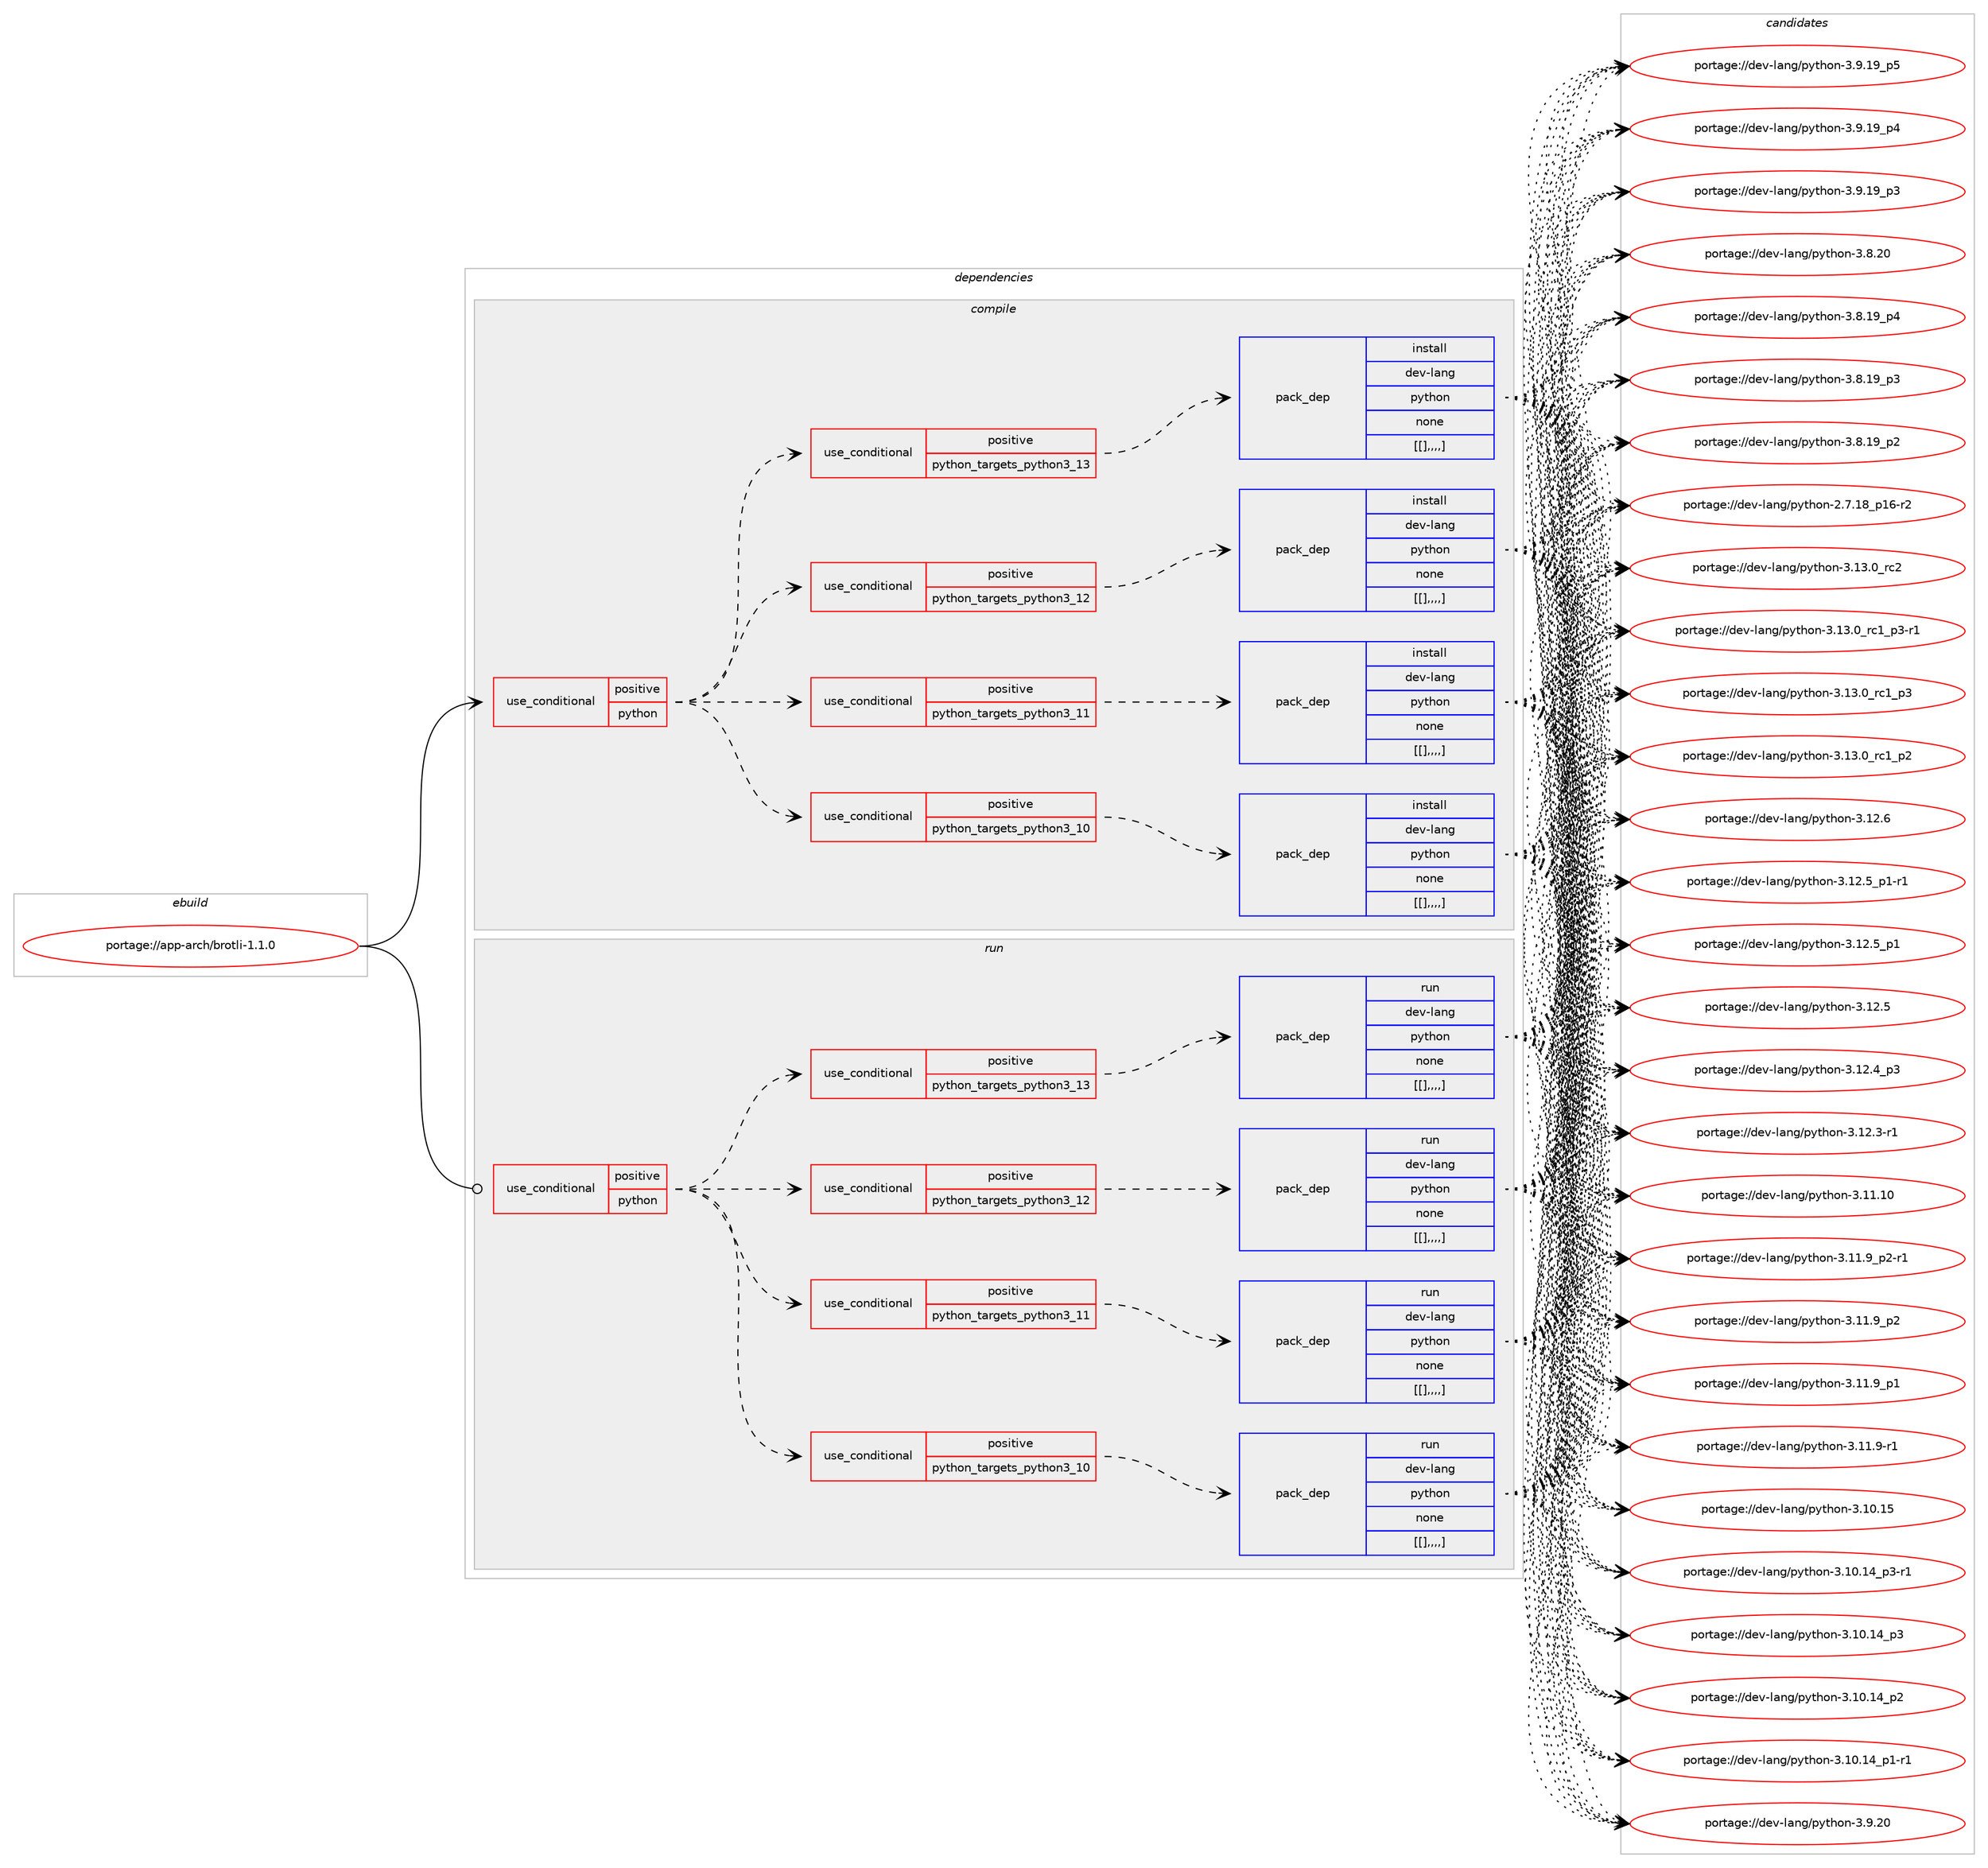 digraph prolog {

# *************
# Graph options
# *************

newrank=true;
concentrate=true;
compound=true;
graph [rankdir=LR,fontname=Helvetica,fontsize=10,ranksep=1.5];#, ranksep=2.5, nodesep=0.2];
edge  [arrowhead=vee];
node  [fontname=Helvetica,fontsize=10];

# **********
# The ebuild
# **********

subgraph cluster_leftcol {
color=gray;
label=<<i>ebuild</i>>;
id [label="portage://app-arch/brotli-1.1.0", color=red, width=4, href="../app-arch/brotli-1.1.0.svg"];
}

# ****************
# The dependencies
# ****************

subgraph cluster_midcol {
color=gray;
label=<<i>dependencies</i>>;
subgraph cluster_compile {
fillcolor="#eeeeee";
style=filled;
label=<<i>compile</i>>;
subgraph cond1940 {
dependency6993 [label=<<TABLE BORDER="0" CELLBORDER="1" CELLSPACING="0" CELLPADDING="4"><TR><TD ROWSPAN="3" CELLPADDING="10">use_conditional</TD></TR><TR><TD>positive</TD></TR><TR><TD>python</TD></TR></TABLE>>, shape=none, color=red];
subgraph cond1941 {
dependency6994 [label=<<TABLE BORDER="0" CELLBORDER="1" CELLSPACING="0" CELLPADDING="4"><TR><TD ROWSPAN="3" CELLPADDING="10">use_conditional</TD></TR><TR><TD>positive</TD></TR><TR><TD>python_targets_python3_10</TD></TR></TABLE>>, shape=none, color=red];
subgraph pack5027 {
dependency6995 [label=<<TABLE BORDER="0" CELLBORDER="1" CELLSPACING="0" CELLPADDING="4" WIDTH="220"><TR><TD ROWSPAN="6" CELLPADDING="30">pack_dep</TD></TR><TR><TD WIDTH="110">install</TD></TR><TR><TD>dev-lang</TD></TR><TR><TD>python</TD></TR><TR><TD>none</TD></TR><TR><TD>[[],,,,]</TD></TR></TABLE>>, shape=none, color=blue];
}
dependency6994:e -> dependency6995:w [weight=20,style="dashed",arrowhead="vee"];
}
dependency6993:e -> dependency6994:w [weight=20,style="dashed",arrowhead="vee"];
subgraph cond1942 {
dependency6996 [label=<<TABLE BORDER="0" CELLBORDER="1" CELLSPACING="0" CELLPADDING="4"><TR><TD ROWSPAN="3" CELLPADDING="10">use_conditional</TD></TR><TR><TD>positive</TD></TR><TR><TD>python_targets_python3_11</TD></TR></TABLE>>, shape=none, color=red];
subgraph pack5028 {
dependency6997 [label=<<TABLE BORDER="0" CELLBORDER="1" CELLSPACING="0" CELLPADDING="4" WIDTH="220"><TR><TD ROWSPAN="6" CELLPADDING="30">pack_dep</TD></TR><TR><TD WIDTH="110">install</TD></TR><TR><TD>dev-lang</TD></TR><TR><TD>python</TD></TR><TR><TD>none</TD></TR><TR><TD>[[],,,,]</TD></TR></TABLE>>, shape=none, color=blue];
}
dependency6996:e -> dependency6997:w [weight=20,style="dashed",arrowhead="vee"];
}
dependency6993:e -> dependency6996:w [weight=20,style="dashed",arrowhead="vee"];
subgraph cond1943 {
dependency6998 [label=<<TABLE BORDER="0" CELLBORDER="1" CELLSPACING="0" CELLPADDING="4"><TR><TD ROWSPAN="3" CELLPADDING="10">use_conditional</TD></TR><TR><TD>positive</TD></TR><TR><TD>python_targets_python3_12</TD></TR></TABLE>>, shape=none, color=red];
subgraph pack5029 {
dependency6999 [label=<<TABLE BORDER="0" CELLBORDER="1" CELLSPACING="0" CELLPADDING="4" WIDTH="220"><TR><TD ROWSPAN="6" CELLPADDING="30">pack_dep</TD></TR><TR><TD WIDTH="110">install</TD></TR><TR><TD>dev-lang</TD></TR><TR><TD>python</TD></TR><TR><TD>none</TD></TR><TR><TD>[[],,,,]</TD></TR></TABLE>>, shape=none, color=blue];
}
dependency6998:e -> dependency6999:w [weight=20,style="dashed",arrowhead="vee"];
}
dependency6993:e -> dependency6998:w [weight=20,style="dashed",arrowhead="vee"];
subgraph cond1944 {
dependency7000 [label=<<TABLE BORDER="0" CELLBORDER="1" CELLSPACING="0" CELLPADDING="4"><TR><TD ROWSPAN="3" CELLPADDING="10">use_conditional</TD></TR><TR><TD>positive</TD></TR><TR><TD>python_targets_python3_13</TD></TR></TABLE>>, shape=none, color=red];
subgraph pack5030 {
dependency7001 [label=<<TABLE BORDER="0" CELLBORDER="1" CELLSPACING="0" CELLPADDING="4" WIDTH="220"><TR><TD ROWSPAN="6" CELLPADDING="30">pack_dep</TD></TR><TR><TD WIDTH="110">install</TD></TR><TR><TD>dev-lang</TD></TR><TR><TD>python</TD></TR><TR><TD>none</TD></TR><TR><TD>[[],,,,]</TD></TR></TABLE>>, shape=none, color=blue];
}
dependency7000:e -> dependency7001:w [weight=20,style="dashed",arrowhead="vee"];
}
dependency6993:e -> dependency7000:w [weight=20,style="dashed",arrowhead="vee"];
}
id:e -> dependency6993:w [weight=20,style="solid",arrowhead="vee"];
}
subgraph cluster_compileandrun {
fillcolor="#eeeeee";
style=filled;
label=<<i>compile and run</i>>;
}
subgraph cluster_run {
fillcolor="#eeeeee";
style=filled;
label=<<i>run</i>>;
subgraph cond1945 {
dependency7002 [label=<<TABLE BORDER="0" CELLBORDER="1" CELLSPACING="0" CELLPADDING="4"><TR><TD ROWSPAN="3" CELLPADDING="10">use_conditional</TD></TR><TR><TD>positive</TD></TR><TR><TD>python</TD></TR></TABLE>>, shape=none, color=red];
subgraph cond1946 {
dependency7003 [label=<<TABLE BORDER="0" CELLBORDER="1" CELLSPACING="0" CELLPADDING="4"><TR><TD ROWSPAN="3" CELLPADDING="10">use_conditional</TD></TR><TR><TD>positive</TD></TR><TR><TD>python_targets_python3_10</TD></TR></TABLE>>, shape=none, color=red];
subgraph pack5031 {
dependency7004 [label=<<TABLE BORDER="0" CELLBORDER="1" CELLSPACING="0" CELLPADDING="4" WIDTH="220"><TR><TD ROWSPAN="6" CELLPADDING="30">pack_dep</TD></TR><TR><TD WIDTH="110">run</TD></TR><TR><TD>dev-lang</TD></TR><TR><TD>python</TD></TR><TR><TD>none</TD></TR><TR><TD>[[],,,,]</TD></TR></TABLE>>, shape=none, color=blue];
}
dependency7003:e -> dependency7004:w [weight=20,style="dashed",arrowhead="vee"];
}
dependency7002:e -> dependency7003:w [weight=20,style="dashed",arrowhead="vee"];
subgraph cond1947 {
dependency7005 [label=<<TABLE BORDER="0" CELLBORDER="1" CELLSPACING="0" CELLPADDING="4"><TR><TD ROWSPAN="3" CELLPADDING="10">use_conditional</TD></TR><TR><TD>positive</TD></TR><TR><TD>python_targets_python3_11</TD></TR></TABLE>>, shape=none, color=red];
subgraph pack5032 {
dependency7006 [label=<<TABLE BORDER="0" CELLBORDER="1" CELLSPACING="0" CELLPADDING="4" WIDTH="220"><TR><TD ROWSPAN="6" CELLPADDING="30">pack_dep</TD></TR><TR><TD WIDTH="110">run</TD></TR><TR><TD>dev-lang</TD></TR><TR><TD>python</TD></TR><TR><TD>none</TD></TR><TR><TD>[[],,,,]</TD></TR></TABLE>>, shape=none, color=blue];
}
dependency7005:e -> dependency7006:w [weight=20,style="dashed",arrowhead="vee"];
}
dependency7002:e -> dependency7005:w [weight=20,style="dashed",arrowhead="vee"];
subgraph cond1948 {
dependency7007 [label=<<TABLE BORDER="0" CELLBORDER="1" CELLSPACING="0" CELLPADDING="4"><TR><TD ROWSPAN="3" CELLPADDING="10">use_conditional</TD></TR><TR><TD>positive</TD></TR><TR><TD>python_targets_python3_12</TD></TR></TABLE>>, shape=none, color=red];
subgraph pack5033 {
dependency7008 [label=<<TABLE BORDER="0" CELLBORDER="1" CELLSPACING="0" CELLPADDING="4" WIDTH="220"><TR><TD ROWSPAN="6" CELLPADDING="30">pack_dep</TD></TR><TR><TD WIDTH="110">run</TD></TR><TR><TD>dev-lang</TD></TR><TR><TD>python</TD></TR><TR><TD>none</TD></TR><TR><TD>[[],,,,]</TD></TR></TABLE>>, shape=none, color=blue];
}
dependency7007:e -> dependency7008:w [weight=20,style="dashed",arrowhead="vee"];
}
dependency7002:e -> dependency7007:w [weight=20,style="dashed",arrowhead="vee"];
subgraph cond1949 {
dependency7009 [label=<<TABLE BORDER="0" CELLBORDER="1" CELLSPACING="0" CELLPADDING="4"><TR><TD ROWSPAN="3" CELLPADDING="10">use_conditional</TD></TR><TR><TD>positive</TD></TR><TR><TD>python_targets_python3_13</TD></TR></TABLE>>, shape=none, color=red];
subgraph pack5034 {
dependency7010 [label=<<TABLE BORDER="0" CELLBORDER="1" CELLSPACING="0" CELLPADDING="4" WIDTH="220"><TR><TD ROWSPAN="6" CELLPADDING="30">pack_dep</TD></TR><TR><TD WIDTH="110">run</TD></TR><TR><TD>dev-lang</TD></TR><TR><TD>python</TD></TR><TR><TD>none</TD></TR><TR><TD>[[],,,,]</TD></TR></TABLE>>, shape=none, color=blue];
}
dependency7009:e -> dependency7010:w [weight=20,style="dashed",arrowhead="vee"];
}
dependency7002:e -> dependency7009:w [weight=20,style="dashed",arrowhead="vee"];
}
id:e -> dependency7002:w [weight=20,style="solid",arrowhead="odot"];
}
}

# **************
# The candidates
# **************

subgraph cluster_choices {
rank=same;
color=gray;
label=<<i>candidates</i>>;

subgraph choice5027 {
color=black;
nodesep=1;
choice10010111845108971101034711212111610411111045514649514648951149950 [label="portage://dev-lang/python-3.13.0_rc2", color=red, width=4,href="../dev-lang/python-3.13.0_rc2.svg"];
choice1001011184510897110103471121211161041111104551464951464895114994995112514511449 [label="portage://dev-lang/python-3.13.0_rc1_p3-r1", color=red, width=4,href="../dev-lang/python-3.13.0_rc1_p3-r1.svg"];
choice100101118451089711010347112121116104111110455146495146489511499499511251 [label="portage://dev-lang/python-3.13.0_rc1_p3", color=red, width=4,href="../dev-lang/python-3.13.0_rc1_p3.svg"];
choice100101118451089711010347112121116104111110455146495146489511499499511250 [label="portage://dev-lang/python-3.13.0_rc1_p2", color=red, width=4,href="../dev-lang/python-3.13.0_rc1_p2.svg"];
choice10010111845108971101034711212111610411111045514649504654 [label="portage://dev-lang/python-3.12.6", color=red, width=4,href="../dev-lang/python-3.12.6.svg"];
choice1001011184510897110103471121211161041111104551464950465395112494511449 [label="portage://dev-lang/python-3.12.5_p1-r1", color=red, width=4,href="../dev-lang/python-3.12.5_p1-r1.svg"];
choice100101118451089711010347112121116104111110455146495046539511249 [label="portage://dev-lang/python-3.12.5_p1", color=red, width=4,href="../dev-lang/python-3.12.5_p1.svg"];
choice10010111845108971101034711212111610411111045514649504653 [label="portage://dev-lang/python-3.12.5", color=red, width=4,href="../dev-lang/python-3.12.5.svg"];
choice100101118451089711010347112121116104111110455146495046529511251 [label="portage://dev-lang/python-3.12.4_p3", color=red, width=4,href="../dev-lang/python-3.12.4_p3.svg"];
choice100101118451089711010347112121116104111110455146495046514511449 [label="portage://dev-lang/python-3.12.3-r1", color=red, width=4,href="../dev-lang/python-3.12.3-r1.svg"];
choice1001011184510897110103471121211161041111104551464949464948 [label="portage://dev-lang/python-3.11.10", color=red, width=4,href="../dev-lang/python-3.11.10.svg"];
choice1001011184510897110103471121211161041111104551464949465795112504511449 [label="portage://dev-lang/python-3.11.9_p2-r1", color=red, width=4,href="../dev-lang/python-3.11.9_p2-r1.svg"];
choice100101118451089711010347112121116104111110455146494946579511250 [label="portage://dev-lang/python-3.11.9_p2", color=red, width=4,href="../dev-lang/python-3.11.9_p2.svg"];
choice100101118451089711010347112121116104111110455146494946579511249 [label="portage://dev-lang/python-3.11.9_p1", color=red, width=4,href="../dev-lang/python-3.11.9_p1.svg"];
choice100101118451089711010347112121116104111110455146494946574511449 [label="portage://dev-lang/python-3.11.9-r1", color=red, width=4,href="../dev-lang/python-3.11.9-r1.svg"];
choice1001011184510897110103471121211161041111104551464948464953 [label="portage://dev-lang/python-3.10.15", color=red, width=4,href="../dev-lang/python-3.10.15.svg"];
choice100101118451089711010347112121116104111110455146494846495295112514511449 [label="portage://dev-lang/python-3.10.14_p3-r1", color=red, width=4,href="../dev-lang/python-3.10.14_p3-r1.svg"];
choice10010111845108971101034711212111610411111045514649484649529511251 [label="portage://dev-lang/python-3.10.14_p3", color=red, width=4,href="../dev-lang/python-3.10.14_p3.svg"];
choice10010111845108971101034711212111610411111045514649484649529511250 [label="portage://dev-lang/python-3.10.14_p2", color=red, width=4,href="../dev-lang/python-3.10.14_p2.svg"];
choice100101118451089711010347112121116104111110455146494846495295112494511449 [label="portage://dev-lang/python-3.10.14_p1-r1", color=red, width=4,href="../dev-lang/python-3.10.14_p1-r1.svg"];
choice10010111845108971101034711212111610411111045514657465048 [label="portage://dev-lang/python-3.9.20", color=red, width=4,href="../dev-lang/python-3.9.20.svg"];
choice100101118451089711010347112121116104111110455146574649579511253 [label="portage://dev-lang/python-3.9.19_p5", color=red, width=4,href="../dev-lang/python-3.9.19_p5.svg"];
choice100101118451089711010347112121116104111110455146574649579511252 [label="portage://dev-lang/python-3.9.19_p4", color=red, width=4,href="../dev-lang/python-3.9.19_p4.svg"];
choice100101118451089711010347112121116104111110455146574649579511251 [label="portage://dev-lang/python-3.9.19_p3", color=red, width=4,href="../dev-lang/python-3.9.19_p3.svg"];
choice10010111845108971101034711212111610411111045514656465048 [label="portage://dev-lang/python-3.8.20", color=red, width=4,href="../dev-lang/python-3.8.20.svg"];
choice100101118451089711010347112121116104111110455146564649579511252 [label="portage://dev-lang/python-3.8.19_p4", color=red, width=4,href="../dev-lang/python-3.8.19_p4.svg"];
choice100101118451089711010347112121116104111110455146564649579511251 [label="portage://dev-lang/python-3.8.19_p3", color=red, width=4,href="../dev-lang/python-3.8.19_p3.svg"];
choice100101118451089711010347112121116104111110455146564649579511250 [label="portage://dev-lang/python-3.8.19_p2", color=red, width=4,href="../dev-lang/python-3.8.19_p2.svg"];
choice100101118451089711010347112121116104111110455046554649569511249544511450 [label="portage://dev-lang/python-2.7.18_p16-r2", color=red, width=4,href="../dev-lang/python-2.7.18_p16-r2.svg"];
dependency6995:e -> choice10010111845108971101034711212111610411111045514649514648951149950:w [style=dotted,weight="100"];
dependency6995:e -> choice1001011184510897110103471121211161041111104551464951464895114994995112514511449:w [style=dotted,weight="100"];
dependency6995:e -> choice100101118451089711010347112121116104111110455146495146489511499499511251:w [style=dotted,weight="100"];
dependency6995:e -> choice100101118451089711010347112121116104111110455146495146489511499499511250:w [style=dotted,weight="100"];
dependency6995:e -> choice10010111845108971101034711212111610411111045514649504654:w [style=dotted,weight="100"];
dependency6995:e -> choice1001011184510897110103471121211161041111104551464950465395112494511449:w [style=dotted,weight="100"];
dependency6995:e -> choice100101118451089711010347112121116104111110455146495046539511249:w [style=dotted,weight="100"];
dependency6995:e -> choice10010111845108971101034711212111610411111045514649504653:w [style=dotted,weight="100"];
dependency6995:e -> choice100101118451089711010347112121116104111110455146495046529511251:w [style=dotted,weight="100"];
dependency6995:e -> choice100101118451089711010347112121116104111110455146495046514511449:w [style=dotted,weight="100"];
dependency6995:e -> choice1001011184510897110103471121211161041111104551464949464948:w [style=dotted,weight="100"];
dependency6995:e -> choice1001011184510897110103471121211161041111104551464949465795112504511449:w [style=dotted,weight="100"];
dependency6995:e -> choice100101118451089711010347112121116104111110455146494946579511250:w [style=dotted,weight="100"];
dependency6995:e -> choice100101118451089711010347112121116104111110455146494946579511249:w [style=dotted,weight="100"];
dependency6995:e -> choice100101118451089711010347112121116104111110455146494946574511449:w [style=dotted,weight="100"];
dependency6995:e -> choice1001011184510897110103471121211161041111104551464948464953:w [style=dotted,weight="100"];
dependency6995:e -> choice100101118451089711010347112121116104111110455146494846495295112514511449:w [style=dotted,weight="100"];
dependency6995:e -> choice10010111845108971101034711212111610411111045514649484649529511251:w [style=dotted,weight="100"];
dependency6995:e -> choice10010111845108971101034711212111610411111045514649484649529511250:w [style=dotted,weight="100"];
dependency6995:e -> choice100101118451089711010347112121116104111110455146494846495295112494511449:w [style=dotted,weight="100"];
dependency6995:e -> choice10010111845108971101034711212111610411111045514657465048:w [style=dotted,weight="100"];
dependency6995:e -> choice100101118451089711010347112121116104111110455146574649579511253:w [style=dotted,weight="100"];
dependency6995:e -> choice100101118451089711010347112121116104111110455146574649579511252:w [style=dotted,weight="100"];
dependency6995:e -> choice100101118451089711010347112121116104111110455146574649579511251:w [style=dotted,weight="100"];
dependency6995:e -> choice10010111845108971101034711212111610411111045514656465048:w [style=dotted,weight="100"];
dependency6995:e -> choice100101118451089711010347112121116104111110455146564649579511252:w [style=dotted,weight="100"];
dependency6995:e -> choice100101118451089711010347112121116104111110455146564649579511251:w [style=dotted,weight="100"];
dependency6995:e -> choice100101118451089711010347112121116104111110455146564649579511250:w [style=dotted,weight="100"];
dependency6995:e -> choice100101118451089711010347112121116104111110455046554649569511249544511450:w [style=dotted,weight="100"];
}
subgraph choice5028 {
color=black;
nodesep=1;
choice10010111845108971101034711212111610411111045514649514648951149950 [label="portage://dev-lang/python-3.13.0_rc2", color=red, width=4,href="../dev-lang/python-3.13.0_rc2.svg"];
choice1001011184510897110103471121211161041111104551464951464895114994995112514511449 [label="portage://dev-lang/python-3.13.0_rc1_p3-r1", color=red, width=4,href="../dev-lang/python-3.13.0_rc1_p3-r1.svg"];
choice100101118451089711010347112121116104111110455146495146489511499499511251 [label="portage://dev-lang/python-3.13.0_rc1_p3", color=red, width=4,href="../dev-lang/python-3.13.0_rc1_p3.svg"];
choice100101118451089711010347112121116104111110455146495146489511499499511250 [label="portage://dev-lang/python-3.13.0_rc1_p2", color=red, width=4,href="../dev-lang/python-3.13.0_rc1_p2.svg"];
choice10010111845108971101034711212111610411111045514649504654 [label="portage://dev-lang/python-3.12.6", color=red, width=4,href="../dev-lang/python-3.12.6.svg"];
choice1001011184510897110103471121211161041111104551464950465395112494511449 [label="portage://dev-lang/python-3.12.5_p1-r1", color=red, width=4,href="../dev-lang/python-3.12.5_p1-r1.svg"];
choice100101118451089711010347112121116104111110455146495046539511249 [label="portage://dev-lang/python-3.12.5_p1", color=red, width=4,href="../dev-lang/python-3.12.5_p1.svg"];
choice10010111845108971101034711212111610411111045514649504653 [label="portage://dev-lang/python-3.12.5", color=red, width=4,href="../dev-lang/python-3.12.5.svg"];
choice100101118451089711010347112121116104111110455146495046529511251 [label="portage://dev-lang/python-3.12.4_p3", color=red, width=4,href="../dev-lang/python-3.12.4_p3.svg"];
choice100101118451089711010347112121116104111110455146495046514511449 [label="portage://dev-lang/python-3.12.3-r1", color=red, width=4,href="../dev-lang/python-3.12.3-r1.svg"];
choice1001011184510897110103471121211161041111104551464949464948 [label="portage://dev-lang/python-3.11.10", color=red, width=4,href="../dev-lang/python-3.11.10.svg"];
choice1001011184510897110103471121211161041111104551464949465795112504511449 [label="portage://dev-lang/python-3.11.9_p2-r1", color=red, width=4,href="../dev-lang/python-3.11.9_p2-r1.svg"];
choice100101118451089711010347112121116104111110455146494946579511250 [label="portage://dev-lang/python-3.11.9_p2", color=red, width=4,href="../dev-lang/python-3.11.9_p2.svg"];
choice100101118451089711010347112121116104111110455146494946579511249 [label="portage://dev-lang/python-3.11.9_p1", color=red, width=4,href="../dev-lang/python-3.11.9_p1.svg"];
choice100101118451089711010347112121116104111110455146494946574511449 [label="portage://dev-lang/python-3.11.9-r1", color=red, width=4,href="../dev-lang/python-3.11.9-r1.svg"];
choice1001011184510897110103471121211161041111104551464948464953 [label="portage://dev-lang/python-3.10.15", color=red, width=4,href="../dev-lang/python-3.10.15.svg"];
choice100101118451089711010347112121116104111110455146494846495295112514511449 [label="portage://dev-lang/python-3.10.14_p3-r1", color=red, width=4,href="../dev-lang/python-3.10.14_p3-r1.svg"];
choice10010111845108971101034711212111610411111045514649484649529511251 [label="portage://dev-lang/python-3.10.14_p3", color=red, width=4,href="../dev-lang/python-3.10.14_p3.svg"];
choice10010111845108971101034711212111610411111045514649484649529511250 [label="portage://dev-lang/python-3.10.14_p2", color=red, width=4,href="../dev-lang/python-3.10.14_p2.svg"];
choice100101118451089711010347112121116104111110455146494846495295112494511449 [label="portage://dev-lang/python-3.10.14_p1-r1", color=red, width=4,href="../dev-lang/python-3.10.14_p1-r1.svg"];
choice10010111845108971101034711212111610411111045514657465048 [label="portage://dev-lang/python-3.9.20", color=red, width=4,href="../dev-lang/python-3.9.20.svg"];
choice100101118451089711010347112121116104111110455146574649579511253 [label="portage://dev-lang/python-3.9.19_p5", color=red, width=4,href="../dev-lang/python-3.9.19_p5.svg"];
choice100101118451089711010347112121116104111110455146574649579511252 [label="portage://dev-lang/python-3.9.19_p4", color=red, width=4,href="../dev-lang/python-3.9.19_p4.svg"];
choice100101118451089711010347112121116104111110455146574649579511251 [label="portage://dev-lang/python-3.9.19_p3", color=red, width=4,href="../dev-lang/python-3.9.19_p3.svg"];
choice10010111845108971101034711212111610411111045514656465048 [label="portage://dev-lang/python-3.8.20", color=red, width=4,href="../dev-lang/python-3.8.20.svg"];
choice100101118451089711010347112121116104111110455146564649579511252 [label="portage://dev-lang/python-3.8.19_p4", color=red, width=4,href="../dev-lang/python-3.8.19_p4.svg"];
choice100101118451089711010347112121116104111110455146564649579511251 [label="portage://dev-lang/python-3.8.19_p3", color=red, width=4,href="../dev-lang/python-3.8.19_p3.svg"];
choice100101118451089711010347112121116104111110455146564649579511250 [label="portage://dev-lang/python-3.8.19_p2", color=red, width=4,href="../dev-lang/python-3.8.19_p2.svg"];
choice100101118451089711010347112121116104111110455046554649569511249544511450 [label="portage://dev-lang/python-2.7.18_p16-r2", color=red, width=4,href="../dev-lang/python-2.7.18_p16-r2.svg"];
dependency6997:e -> choice10010111845108971101034711212111610411111045514649514648951149950:w [style=dotted,weight="100"];
dependency6997:e -> choice1001011184510897110103471121211161041111104551464951464895114994995112514511449:w [style=dotted,weight="100"];
dependency6997:e -> choice100101118451089711010347112121116104111110455146495146489511499499511251:w [style=dotted,weight="100"];
dependency6997:e -> choice100101118451089711010347112121116104111110455146495146489511499499511250:w [style=dotted,weight="100"];
dependency6997:e -> choice10010111845108971101034711212111610411111045514649504654:w [style=dotted,weight="100"];
dependency6997:e -> choice1001011184510897110103471121211161041111104551464950465395112494511449:w [style=dotted,weight="100"];
dependency6997:e -> choice100101118451089711010347112121116104111110455146495046539511249:w [style=dotted,weight="100"];
dependency6997:e -> choice10010111845108971101034711212111610411111045514649504653:w [style=dotted,weight="100"];
dependency6997:e -> choice100101118451089711010347112121116104111110455146495046529511251:w [style=dotted,weight="100"];
dependency6997:e -> choice100101118451089711010347112121116104111110455146495046514511449:w [style=dotted,weight="100"];
dependency6997:e -> choice1001011184510897110103471121211161041111104551464949464948:w [style=dotted,weight="100"];
dependency6997:e -> choice1001011184510897110103471121211161041111104551464949465795112504511449:w [style=dotted,weight="100"];
dependency6997:e -> choice100101118451089711010347112121116104111110455146494946579511250:w [style=dotted,weight="100"];
dependency6997:e -> choice100101118451089711010347112121116104111110455146494946579511249:w [style=dotted,weight="100"];
dependency6997:e -> choice100101118451089711010347112121116104111110455146494946574511449:w [style=dotted,weight="100"];
dependency6997:e -> choice1001011184510897110103471121211161041111104551464948464953:w [style=dotted,weight="100"];
dependency6997:e -> choice100101118451089711010347112121116104111110455146494846495295112514511449:w [style=dotted,weight="100"];
dependency6997:e -> choice10010111845108971101034711212111610411111045514649484649529511251:w [style=dotted,weight="100"];
dependency6997:e -> choice10010111845108971101034711212111610411111045514649484649529511250:w [style=dotted,weight="100"];
dependency6997:e -> choice100101118451089711010347112121116104111110455146494846495295112494511449:w [style=dotted,weight="100"];
dependency6997:e -> choice10010111845108971101034711212111610411111045514657465048:w [style=dotted,weight="100"];
dependency6997:e -> choice100101118451089711010347112121116104111110455146574649579511253:w [style=dotted,weight="100"];
dependency6997:e -> choice100101118451089711010347112121116104111110455146574649579511252:w [style=dotted,weight="100"];
dependency6997:e -> choice100101118451089711010347112121116104111110455146574649579511251:w [style=dotted,weight="100"];
dependency6997:e -> choice10010111845108971101034711212111610411111045514656465048:w [style=dotted,weight="100"];
dependency6997:e -> choice100101118451089711010347112121116104111110455146564649579511252:w [style=dotted,weight="100"];
dependency6997:e -> choice100101118451089711010347112121116104111110455146564649579511251:w [style=dotted,weight="100"];
dependency6997:e -> choice100101118451089711010347112121116104111110455146564649579511250:w [style=dotted,weight="100"];
dependency6997:e -> choice100101118451089711010347112121116104111110455046554649569511249544511450:w [style=dotted,weight="100"];
}
subgraph choice5029 {
color=black;
nodesep=1;
choice10010111845108971101034711212111610411111045514649514648951149950 [label="portage://dev-lang/python-3.13.0_rc2", color=red, width=4,href="../dev-lang/python-3.13.0_rc2.svg"];
choice1001011184510897110103471121211161041111104551464951464895114994995112514511449 [label="portage://dev-lang/python-3.13.0_rc1_p3-r1", color=red, width=4,href="../dev-lang/python-3.13.0_rc1_p3-r1.svg"];
choice100101118451089711010347112121116104111110455146495146489511499499511251 [label="portage://dev-lang/python-3.13.0_rc1_p3", color=red, width=4,href="../dev-lang/python-3.13.0_rc1_p3.svg"];
choice100101118451089711010347112121116104111110455146495146489511499499511250 [label="portage://dev-lang/python-3.13.0_rc1_p2", color=red, width=4,href="../dev-lang/python-3.13.0_rc1_p2.svg"];
choice10010111845108971101034711212111610411111045514649504654 [label="portage://dev-lang/python-3.12.6", color=red, width=4,href="../dev-lang/python-3.12.6.svg"];
choice1001011184510897110103471121211161041111104551464950465395112494511449 [label="portage://dev-lang/python-3.12.5_p1-r1", color=red, width=4,href="../dev-lang/python-3.12.5_p1-r1.svg"];
choice100101118451089711010347112121116104111110455146495046539511249 [label="portage://dev-lang/python-3.12.5_p1", color=red, width=4,href="../dev-lang/python-3.12.5_p1.svg"];
choice10010111845108971101034711212111610411111045514649504653 [label="portage://dev-lang/python-3.12.5", color=red, width=4,href="../dev-lang/python-3.12.5.svg"];
choice100101118451089711010347112121116104111110455146495046529511251 [label="portage://dev-lang/python-3.12.4_p3", color=red, width=4,href="../dev-lang/python-3.12.4_p3.svg"];
choice100101118451089711010347112121116104111110455146495046514511449 [label="portage://dev-lang/python-3.12.3-r1", color=red, width=4,href="../dev-lang/python-3.12.3-r1.svg"];
choice1001011184510897110103471121211161041111104551464949464948 [label="portage://dev-lang/python-3.11.10", color=red, width=4,href="../dev-lang/python-3.11.10.svg"];
choice1001011184510897110103471121211161041111104551464949465795112504511449 [label="portage://dev-lang/python-3.11.9_p2-r1", color=red, width=4,href="../dev-lang/python-3.11.9_p2-r1.svg"];
choice100101118451089711010347112121116104111110455146494946579511250 [label="portage://dev-lang/python-3.11.9_p2", color=red, width=4,href="../dev-lang/python-3.11.9_p2.svg"];
choice100101118451089711010347112121116104111110455146494946579511249 [label="portage://dev-lang/python-3.11.9_p1", color=red, width=4,href="../dev-lang/python-3.11.9_p1.svg"];
choice100101118451089711010347112121116104111110455146494946574511449 [label="portage://dev-lang/python-3.11.9-r1", color=red, width=4,href="../dev-lang/python-3.11.9-r1.svg"];
choice1001011184510897110103471121211161041111104551464948464953 [label="portage://dev-lang/python-3.10.15", color=red, width=4,href="../dev-lang/python-3.10.15.svg"];
choice100101118451089711010347112121116104111110455146494846495295112514511449 [label="portage://dev-lang/python-3.10.14_p3-r1", color=red, width=4,href="../dev-lang/python-3.10.14_p3-r1.svg"];
choice10010111845108971101034711212111610411111045514649484649529511251 [label="portage://dev-lang/python-3.10.14_p3", color=red, width=4,href="../dev-lang/python-3.10.14_p3.svg"];
choice10010111845108971101034711212111610411111045514649484649529511250 [label="portage://dev-lang/python-3.10.14_p2", color=red, width=4,href="../dev-lang/python-3.10.14_p2.svg"];
choice100101118451089711010347112121116104111110455146494846495295112494511449 [label="portage://dev-lang/python-3.10.14_p1-r1", color=red, width=4,href="../dev-lang/python-3.10.14_p1-r1.svg"];
choice10010111845108971101034711212111610411111045514657465048 [label="portage://dev-lang/python-3.9.20", color=red, width=4,href="../dev-lang/python-3.9.20.svg"];
choice100101118451089711010347112121116104111110455146574649579511253 [label="portage://dev-lang/python-3.9.19_p5", color=red, width=4,href="../dev-lang/python-3.9.19_p5.svg"];
choice100101118451089711010347112121116104111110455146574649579511252 [label="portage://dev-lang/python-3.9.19_p4", color=red, width=4,href="../dev-lang/python-3.9.19_p4.svg"];
choice100101118451089711010347112121116104111110455146574649579511251 [label="portage://dev-lang/python-3.9.19_p3", color=red, width=4,href="../dev-lang/python-3.9.19_p3.svg"];
choice10010111845108971101034711212111610411111045514656465048 [label="portage://dev-lang/python-3.8.20", color=red, width=4,href="../dev-lang/python-3.8.20.svg"];
choice100101118451089711010347112121116104111110455146564649579511252 [label="portage://dev-lang/python-3.8.19_p4", color=red, width=4,href="../dev-lang/python-3.8.19_p4.svg"];
choice100101118451089711010347112121116104111110455146564649579511251 [label="portage://dev-lang/python-3.8.19_p3", color=red, width=4,href="../dev-lang/python-3.8.19_p3.svg"];
choice100101118451089711010347112121116104111110455146564649579511250 [label="portage://dev-lang/python-3.8.19_p2", color=red, width=4,href="../dev-lang/python-3.8.19_p2.svg"];
choice100101118451089711010347112121116104111110455046554649569511249544511450 [label="portage://dev-lang/python-2.7.18_p16-r2", color=red, width=4,href="../dev-lang/python-2.7.18_p16-r2.svg"];
dependency6999:e -> choice10010111845108971101034711212111610411111045514649514648951149950:w [style=dotted,weight="100"];
dependency6999:e -> choice1001011184510897110103471121211161041111104551464951464895114994995112514511449:w [style=dotted,weight="100"];
dependency6999:e -> choice100101118451089711010347112121116104111110455146495146489511499499511251:w [style=dotted,weight="100"];
dependency6999:e -> choice100101118451089711010347112121116104111110455146495146489511499499511250:w [style=dotted,weight="100"];
dependency6999:e -> choice10010111845108971101034711212111610411111045514649504654:w [style=dotted,weight="100"];
dependency6999:e -> choice1001011184510897110103471121211161041111104551464950465395112494511449:w [style=dotted,weight="100"];
dependency6999:e -> choice100101118451089711010347112121116104111110455146495046539511249:w [style=dotted,weight="100"];
dependency6999:e -> choice10010111845108971101034711212111610411111045514649504653:w [style=dotted,weight="100"];
dependency6999:e -> choice100101118451089711010347112121116104111110455146495046529511251:w [style=dotted,weight="100"];
dependency6999:e -> choice100101118451089711010347112121116104111110455146495046514511449:w [style=dotted,weight="100"];
dependency6999:e -> choice1001011184510897110103471121211161041111104551464949464948:w [style=dotted,weight="100"];
dependency6999:e -> choice1001011184510897110103471121211161041111104551464949465795112504511449:w [style=dotted,weight="100"];
dependency6999:e -> choice100101118451089711010347112121116104111110455146494946579511250:w [style=dotted,weight="100"];
dependency6999:e -> choice100101118451089711010347112121116104111110455146494946579511249:w [style=dotted,weight="100"];
dependency6999:e -> choice100101118451089711010347112121116104111110455146494946574511449:w [style=dotted,weight="100"];
dependency6999:e -> choice1001011184510897110103471121211161041111104551464948464953:w [style=dotted,weight="100"];
dependency6999:e -> choice100101118451089711010347112121116104111110455146494846495295112514511449:w [style=dotted,weight="100"];
dependency6999:e -> choice10010111845108971101034711212111610411111045514649484649529511251:w [style=dotted,weight="100"];
dependency6999:e -> choice10010111845108971101034711212111610411111045514649484649529511250:w [style=dotted,weight="100"];
dependency6999:e -> choice100101118451089711010347112121116104111110455146494846495295112494511449:w [style=dotted,weight="100"];
dependency6999:e -> choice10010111845108971101034711212111610411111045514657465048:w [style=dotted,weight="100"];
dependency6999:e -> choice100101118451089711010347112121116104111110455146574649579511253:w [style=dotted,weight="100"];
dependency6999:e -> choice100101118451089711010347112121116104111110455146574649579511252:w [style=dotted,weight="100"];
dependency6999:e -> choice100101118451089711010347112121116104111110455146574649579511251:w [style=dotted,weight="100"];
dependency6999:e -> choice10010111845108971101034711212111610411111045514656465048:w [style=dotted,weight="100"];
dependency6999:e -> choice100101118451089711010347112121116104111110455146564649579511252:w [style=dotted,weight="100"];
dependency6999:e -> choice100101118451089711010347112121116104111110455146564649579511251:w [style=dotted,weight="100"];
dependency6999:e -> choice100101118451089711010347112121116104111110455146564649579511250:w [style=dotted,weight="100"];
dependency6999:e -> choice100101118451089711010347112121116104111110455046554649569511249544511450:w [style=dotted,weight="100"];
}
subgraph choice5030 {
color=black;
nodesep=1;
choice10010111845108971101034711212111610411111045514649514648951149950 [label="portage://dev-lang/python-3.13.0_rc2", color=red, width=4,href="../dev-lang/python-3.13.0_rc2.svg"];
choice1001011184510897110103471121211161041111104551464951464895114994995112514511449 [label="portage://dev-lang/python-3.13.0_rc1_p3-r1", color=red, width=4,href="../dev-lang/python-3.13.0_rc1_p3-r1.svg"];
choice100101118451089711010347112121116104111110455146495146489511499499511251 [label="portage://dev-lang/python-3.13.0_rc1_p3", color=red, width=4,href="../dev-lang/python-3.13.0_rc1_p3.svg"];
choice100101118451089711010347112121116104111110455146495146489511499499511250 [label="portage://dev-lang/python-3.13.0_rc1_p2", color=red, width=4,href="../dev-lang/python-3.13.0_rc1_p2.svg"];
choice10010111845108971101034711212111610411111045514649504654 [label="portage://dev-lang/python-3.12.6", color=red, width=4,href="../dev-lang/python-3.12.6.svg"];
choice1001011184510897110103471121211161041111104551464950465395112494511449 [label="portage://dev-lang/python-3.12.5_p1-r1", color=red, width=4,href="../dev-lang/python-3.12.5_p1-r1.svg"];
choice100101118451089711010347112121116104111110455146495046539511249 [label="portage://dev-lang/python-3.12.5_p1", color=red, width=4,href="../dev-lang/python-3.12.5_p1.svg"];
choice10010111845108971101034711212111610411111045514649504653 [label="portage://dev-lang/python-3.12.5", color=red, width=4,href="../dev-lang/python-3.12.5.svg"];
choice100101118451089711010347112121116104111110455146495046529511251 [label="portage://dev-lang/python-3.12.4_p3", color=red, width=4,href="../dev-lang/python-3.12.4_p3.svg"];
choice100101118451089711010347112121116104111110455146495046514511449 [label="portage://dev-lang/python-3.12.3-r1", color=red, width=4,href="../dev-lang/python-3.12.3-r1.svg"];
choice1001011184510897110103471121211161041111104551464949464948 [label="portage://dev-lang/python-3.11.10", color=red, width=4,href="../dev-lang/python-3.11.10.svg"];
choice1001011184510897110103471121211161041111104551464949465795112504511449 [label="portage://dev-lang/python-3.11.9_p2-r1", color=red, width=4,href="../dev-lang/python-3.11.9_p2-r1.svg"];
choice100101118451089711010347112121116104111110455146494946579511250 [label="portage://dev-lang/python-3.11.9_p2", color=red, width=4,href="../dev-lang/python-3.11.9_p2.svg"];
choice100101118451089711010347112121116104111110455146494946579511249 [label="portage://dev-lang/python-3.11.9_p1", color=red, width=4,href="../dev-lang/python-3.11.9_p1.svg"];
choice100101118451089711010347112121116104111110455146494946574511449 [label="portage://dev-lang/python-3.11.9-r1", color=red, width=4,href="../dev-lang/python-3.11.9-r1.svg"];
choice1001011184510897110103471121211161041111104551464948464953 [label="portage://dev-lang/python-3.10.15", color=red, width=4,href="../dev-lang/python-3.10.15.svg"];
choice100101118451089711010347112121116104111110455146494846495295112514511449 [label="portage://dev-lang/python-3.10.14_p3-r1", color=red, width=4,href="../dev-lang/python-3.10.14_p3-r1.svg"];
choice10010111845108971101034711212111610411111045514649484649529511251 [label="portage://dev-lang/python-3.10.14_p3", color=red, width=4,href="../dev-lang/python-3.10.14_p3.svg"];
choice10010111845108971101034711212111610411111045514649484649529511250 [label="portage://dev-lang/python-3.10.14_p2", color=red, width=4,href="../dev-lang/python-3.10.14_p2.svg"];
choice100101118451089711010347112121116104111110455146494846495295112494511449 [label="portage://dev-lang/python-3.10.14_p1-r1", color=red, width=4,href="../dev-lang/python-3.10.14_p1-r1.svg"];
choice10010111845108971101034711212111610411111045514657465048 [label="portage://dev-lang/python-3.9.20", color=red, width=4,href="../dev-lang/python-3.9.20.svg"];
choice100101118451089711010347112121116104111110455146574649579511253 [label="portage://dev-lang/python-3.9.19_p5", color=red, width=4,href="../dev-lang/python-3.9.19_p5.svg"];
choice100101118451089711010347112121116104111110455146574649579511252 [label="portage://dev-lang/python-3.9.19_p4", color=red, width=4,href="../dev-lang/python-3.9.19_p4.svg"];
choice100101118451089711010347112121116104111110455146574649579511251 [label="portage://dev-lang/python-3.9.19_p3", color=red, width=4,href="../dev-lang/python-3.9.19_p3.svg"];
choice10010111845108971101034711212111610411111045514656465048 [label="portage://dev-lang/python-3.8.20", color=red, width=4,href="../dev-lang/python-3.8.20.svg"];
choice100101118451089711010347112121116104111110455146564649579511252 [label="portage://dev-lang/python-3.8.19_p4", color=red, width=4,href="../dev-lang/python-3.8.19_p4.svg"];
choice100101118451089711010347112121116104111110455146564649579511251 [label="portage://dev-lang/python-3.8.19_p3", color=red, width=4,href="../dev-lang/python-3.8.19_p3.svg"];
choice100101118451089711010347112121116104111110455146564649579511250 [label="portage://dev-lang/python-3.8.19_p2", color=red, width=4,href="../dev-lang/python-3.8.19_p2.svg"];
choice100101118451089711010347112121116104111110455046554649569511249544511450 [label="portage://dev-lang/python-2.7.18_p16-r2", color=red, width=4,href="../dev-lang/python-2.7.18_p16-r2.svg"];
dependency7001:e -> choice10010111845108971101034711212111610411111045514649514648951149950:w [style=dotted,weight="100"];
dependency7001:e -> choice1001011184510897110103471121211161041111104551464951464895114994995112514511449:w [style=dotted,weight="100"];
dependency7001:e -> choice100101118451089711010347112121116104111110455146495146489511499499511251:w [style=dotted,weight="100"];
dependency7001:e -> choice100101118451089711010347112121116104111110455146495146489511499499511250:w [style=dotted,weight="100"];
dependency7001:e -> choice10010111845108971101034711212111610411111045514649504654:w [style=dotted,weight="100"];
dependency7001:e -> choice1001011184510897110103471121211161041111104551464950465395112494511449:w [style=dotted,weight="100"];
dependency7001:e -> choice100101118451089711010347112121116104111110455146495046539511249:w [style=dotted,weight="100"];
dependency7001:e -> choice10010111845108971101034711212111610411111045514649504653:w [style=dotted,weight="100"];
dependency7001:e -> choice100101118451089711010347112121116104111110455146495046529511251:w [style=dotted,weight="100"];
dependency7001:e -> choice100101118451089711010347112121116104111110455146495046514511449:w [style=dotted,weight="100"];
dependency7001:e -> choice1001011184510897110103471121211161041111104551464949464948:w [style=dotted,weight="100"];
dependency7001:e -> choice1001011184510897110103471121211161041111104551464949465795112504511449:w [style=dotted,weight="100"];
dependency7001:e -> choice100101118451089711010347112121116104111110455146494946579511250:w [style=dotted,weight="100"];
dependency7001:e -> choice100101118451089711010347112121116104111110455146494946579511249:w [style=dotted,weight="100"];
dependency7001:e -> choice100101118451089711010347112121116104111110455146494946574511449:w [style=dotted,weight="100"];
dependency7001:e -> choice1001011184510897110103471121211161041111104551464948464953:w [style=dotted,weight="100"];
dependency7001:e -> choice100101118451089711010347112121116104111110455146494846495295112514511449:w [style=dotted,weight="100"];
dependency7001:e -> choice10010111845108971101034711212111610411111045514649484649529511251:w [style=dotted,weight="100"];
dependency7001:e -> choice10010111845108971101034711212111610411111045514649484649529511250:w [style=dotted,weight="100"];
dependency7001:e -> choice100101118451089711010347112121116104111110455146494846495295112494511449:w [style=dotted,weight="100"];
dependency7001:e -> choice10010111845108971101034711212111610411111045514657465048:w [style=dotted,weight="100"];
dependency7001:e -> choice100101118451089711010347112121116104111110455146574649579511253:w [style=dotted,weight="100"];
dependency7001:e -> choice100101118451089711010347112121116104111110455146574649579511252:w [style=dotted,weight="100"];
dependency7001:e -> choice100101118451089711010347112121116104111110455146574649579511251:w [style=dotted,weight="100"];
dependency7001:e -> choice10010111845108971101034711212111610411111045514656465048:w [style=dotted,weight="100"];
dependency7001:e -> choice100101118451089711010347112121116104111110455146564649579511252:w [style=dotted,weight="100"];
dependency7001:e -> choice100101118451089711010347112121116104111110455146564649579511251:w [style=dotted,weight="100"];
dependency7001:e -> choice100101118451089711010347112121116104111110455146564649579511250:w [style=dotted,weight="100"];
dependency7001:e -> choice100101118451089711010347112121116104111110455046554649569511249544511450:w [style=dotted,weight="100"];
}
subgraph choice5031 {
color=black;
nodesep=1;
choice10010111845108971101034711212111610411111045514649514648951149950 [label="portage://dev-lang/python-3.13.0_rc2", color=red, width=4,href="../dev-lang/python-3.13.0_rc2.svg"];
choice1001011184510897110103471121211161041111104551464951464895114994995112514511449 [label="portage://dev-lang/python-3.13.0_rc1_p3-r1", color=red, width=4,href="../dev-lang/python-3.13.0_rc1_p3-r1.svg"];
choice100101118451089711010347112121116104111110455146495146489511499499511251 [label="portage://dev-lang/python-3.13.0_rc1_p3", color=red, width=4,href="../dev-lang/python-3.13.0_rc1_p3.svg"];
choice100101118451089711010347112121116104111110455146495146489511499499511250 [label="portage://dev-lang/python-3.13.0_rc1_p2", color=red, width=4,href="../dev-lang/python-3.13.0_rc1_p2.svg"];
choice10010111845108971101034711212111610411111045514649504654 [label="portage://dev-lang/python-3.12.6", color=red, width=4,href="../dev-lang/python-3.12.6.svg"];
choice1001011184510897110103471121211161041111104551464950465395112494511449 [label="portage://dev-lang/python-3.12.5_p1-r1", color=red, width=4,href="../dev-lang/python-3.12.5_p1-r1.svg"];
choice100101118451089711010347112121116104111110455146495046539511249 [label="portage://dev-lang/python-3.12.5_p1", color=red, width=4,href="../dev-lang/python-3.12.5_p1.svg"];
choice10010111845108971101034711212111610411111045514649504653 [label="portage://dev-lang/python-3.12.5", color=red, width=4,href="../dev-lang/python-3.12.5.svg"];
choice100101118451089711010347112121116104111110455146495046529511251 [label="portage://dev-lang/python-3.12.4_p3", color=red, width=4,href="../dev-lang/python-3.12.4_p3.svg"];
choice100101118451089711010347112121116104111110455146495046514511449 [label="portage://dev-lang/python-3.12.3-r1", color=red, width=4,href="../dev-lang/python-3.12.3-r1.svg"];
choice1001011184510897110103471121211161041111104551464949464948 [label="portage://dev-lang/python-3.11.10", color=red, width=4,href="../dev-lang/python-3.11.10.svg"];
choice1001011184510897110103471121211161041111104551464949465795112504511449 [label="portage://dev-lang/python-3.11.9_p2-r1", color=red, width=4,href="../dev-lang/python-3.11.9_p2-r1.svg"];
choice100101118451089711010347112121116104111110455146494946579511250 [label="portage://dev-lang/python-3.11.9_p2", color=red, width=4,href="../dev-lang/python-3.11.9_p2.svg"];
choice100101118451089711010347112121116104111110455146494946579511249 [label="portage://dev-lang/python-3.11.9_p1", color=red, width=4,href="../dev-lang/python-3.11.9_p1.svg"];
choice100101118451089711010347112121116104111110455146494946574511449 [label="portage://dev-lang/python-3.11.9-r1", color=red, width=4,href="../dev-lang/python-3.11.9-r1.svg"];
choice1001011184510897110103471121211161041111104551464948464953 [label="portage://dev-lang/python-3.10.15", color=red, width=4,href="../dev-lang/python-3.10.15.svg"];
choice100101118451089711010347112121116104111110455146494846495295112514511449 [label="portage://dev-lang/python-3.10.14_p3-r1", color=red, width=4,href="../dev-lang/python-3.10.14_p3-r1.svg"];
choice10010111845108971101034711212111610411111045514649484649529511251 [label="portage://dev-lang/python-3.10.14_p3", color=red, width=4,href="../dev-lang/python-3.10.14_p3.svg"];
choice10010111845108971101034711212111610411111045514649484649529511250 [label="portage://dev-lang/python-3.10.14_p2", color=red, width=4,href="../dev-lang/python-3.10.14_p2.svg"];
choice100101118451089711010347112121116104111110455146494846495295112494511449 [label="portage://dev-lang/python-3.10.14_p1-r1", color=red, width=4,href="../dev-lang/python-3.10.14_p1-r1.svg"];
choice10010111845108971101034711212111610411111045514657465048 [label="portage://dev-lang/python-3.9.20", color=red, width=4,href="../dev-lang/python-3.9.20.svg"];
choice100101118451089711010347112121116104111110455146574649579511253 [label="portage://dev-lang/python-3.9.19_p5", color=red, width=4,href="../dev-lang/python-3.9.19_p5.svg"];
choice100101118451089711010347112121116104111110455146574649579511252 [label="portage://dev-lang/python-3.9.19_p4", color=red, width=4,href="../dev-lang/python-3.9.19_p4.svg"];
choice100101118451089711010347112121116104111110455146574649579511251 [label="portage://dev-lang/python-3.9.19_p3", color=red, width=4,href="../dev-lang/python-3.9.19_p3.svg"];
choice10010111845108971101034711212111610411111045514656465048 [label="portage://dev-lang/python-3.8.20", color=red, width=4,href="../dev-lang/python-3.8.20.svg"];
choice100101118451089711010347112121116104111110455146564649579511252 [label="portage://dev-lang/python-3.8.19_p4", color=red, width=4,href="../dev-lang/python-3.8.19_p4.svg"];
choice100101118451089711010347112121116104111110455146564649579511251 [label="portage://dev-lang/python-3.8.19_p3", color=red, width=4,href="../dev-lang/python-3.8.19_p3.svg"];
choice100101118451089711010347112121116104111110455146564649579511250 [label="portage://dev-lang/python-3.8.19_p2", color=red, width=4,href="../dev-lang/python-3.8.19_p2.svg"];
choice100101118451089711010347112121116104111110455046554649569511249544511450 [label="portage://dev-lang/python-2.7.18_p16-r2", color=red, width=4,href="../dev-lang/python-2.7.18_p16-r2.svg"];
dependency7004:e -> choice10010111845108971101034711212111610411111045514649514648951149950:w [style=dotted,weight="100"];
dependency7004:e -> choice1001011184510897110103471121211161041111104551464951464895114994995112514511449:w [style=dotted,weight="100"];
dependency7004:e -> choice100101118451089711010347112121116104111110455146495146489511499499511251:w [style=dotted,weight="100"];
dependency7004:e -> choice100101118451089711010347112121116104111110455146495146489511499499511250:w [style=dotted,weight="100"];
dependency7004:e -> choice10010111845108971101034711212111610411111045514649504654:w [style=dotted,weight="100"];
dependency7004:e -> choice1001011184510897110103471121211161041111104551464950465395112494511449:w [style=dotted,weight="100"];
dependency7004:e -> choice100101118451089711010347112121116104111110455146495046539511249:w [style=dotted,weight="100"];
dependency7004:e -> choice10010111845108971101034711212111610411111045514649504653:w [style=dotted,weight="100"];
dependency7004:e -> choice100101118451089711010347112121116104111110455146495046529511251:w [style=dotted,weight="100"];
dependency7004:e -> choice100101118451089711010347112121116104111110455146495046514511449:w [style=dotted,weight="100"];
dependency7004:e -> choice1001011184510897110103471121211161041111104551464949464948:w [style=dotted,weight="100"];
dependency7004:e -> choice1001011184510897110103471121211161041111104551464949465795112504511449:w [style=dotted,weight="100"];
dependency7004:e -> choice100101118451089711010347112121116104111110455146494946579511250:w [style=dotted,weight="100"];
dependency7004:e -> choice100101118451089711010347112121116104111110455146494946579511249:w [style=dotted,weight="100"];
dependency7004:e -> choice100101118451089711010347112121116104111110455146494946574511449:w [style=dotted,weight="100"];
dependency7004:e -> choice1001011184510897110103471121211161041111104551464948464953:w [style=dotted,weight="100"];
dependency7004:e -> choice100101118451089711010347112121116104111110455146494846495295112514511449:w [style=dotted,weight="100"];
dependency7004:e -> choice10010111845108971101034711212111610411111045514649484649529511251:w [style=dotted,weight="100"];
dependency7004:e -> choice10010111845108971101034711212111610411111045514649484649529511250:w [style=dotted,weight="100"];
dependency7004:e -> choice100101118451089711010347112121116104111110455146494846495295112494511449:w [style=dotted,weight="100"];
dependency7004:e -> choice10010111845108971101034711212111610411111045514657465048:w [style=dotted,weight="100"];
dependency7004:e -> choice100101118451089711010347112121116104111110455146574649579511253:w [style=dotted,weight="100"];
dependency7004:e -> choice100101118451089711010347112121116104111110455146574649579511252:w [style=dotted,weight="100"];
dependency7004:e -> choice100101118451089711010347112121116104111110455146574649579511251:w [style=dotted,weight="100"];
dependency7004:e -> choice10010111845108971101034711212111610411111045514656465048:w [style=dotted,weight="100"];
dependency7004:e -> choice100101118451089711010347112121116104111110455146564649579511252:w [style=dotted,weight="100"];
dependency7004:e -> choice100101118451089711010347112121116104111110455146564649579511251:w [style=dotted,weight="100"];
dependency7004:e -> choice100101118451089711010347112121116104111110455146564649579511250:w [style=dotted,weight="100"];
dependency7004:e -> choice100101118451089711010347112121116104111110455046554649569511249544511450:w [style=dotted,weight="100"];
}
subgraph choice5032 {
color=black;
nodesep=1;
choice10010111845108971101034711212111610411111045514649514648951149950 [label="portage://dev-lang/python-3.13.0_rc2", color=red, width=4,href="../dev-lang/python-3.13.0_rc2.svg"];
choice1001011184510897110103471121211161041111104551464951464895114994995112514511449 [label="portage://dev-lang/python-3.13.0_rc1_p3-r1", color=red, width=4,href="../dev-lang/python-3.13.0_rc1_p3-r1.svg"];
choice100101118451089711010347112121116104111110455146495146489511499499511251 [label="portage://dev-lang/python-3.13.0_rc1_p3", color=red, width=4,href="../dev-lang/python-3.13.0_rc1_p3.svg"];
choice100101118451089711010347112121116104111110455146495146489511499499511250 [label="portage://dev-lang/python-3.13.0_rc1_p2", color=red, width=4,href="../dev-lang/python-3.13.0_rc1_p2.svg"];
choice10010111845108971101034711212111610411111045514649504654 [label="portage://dev-lang/python-3.12.6", color=red, width=4,href="../dev-lang/python-3.12.6.svg"];
choice1001011184510897110103471121211161041111104551464950465395112494511449 [label="portage://dev-lang/python-3.12.5_p1-r1", color=red, width=4,href="../dev-lang/python-3.12.5_p1-r1.svg"];
choice100101118451089711010347112121116104111110455146495046539511249 [label="portage://dev-lang/python-3.12.5_p1", color=red, width=4,href="../dev-lang/python-3.12.5_p1.svg"];
choice10010111845108971101034711212111610411111045514649504653 [label="portage://dev-lang/python-3.12.5", color=red, width=4,href="../dev-lang/python-3.12.5.svg"];
choice100101118451089711010347112121116104111110455146495046529511251 [label="portage://dev-lang/python-3.12.4_p3", color=red, width=4,href="../dev-lang/python-3.12.4_p3.svg"];
choice100101118451089711010347112121116104111110455146495046514511449 [label="portage://dev-lang/python-3.12.3-r1", color=red, width=4,href="../dev-lang/python-3.12.3-r1.svg"];
choice1001011184510897110103471121211161041111104551464949464948 [label="portage://dev-lang/python-3.11.10", color=red, width=4,href="../dev-lang/python-3.11.10.svg"];
choice1001011184510897110103471121211161041111104551464949465795112504511449 [label="portage://dev-lang/python-3.11.9_p2-r1", color=red, width=4,href="../dev-lang/python-3.11.9_p2-r1.svg"];
choice100101118451089711010347112121116104111110455146494946579511250 [label="portage://dev-lang/python-3.11.9_p2", color=red, width=4,href="../dev-lang/python-3.11.9_p2.svg"];
choice100101118451089711010347112121116104111110455146494946579511249 [label="portage://dev-lang/python-3.11.9_p1", color=red, width=4,href="../dev-lang/python-3.11.9_p1.svg"];
choice100101118451089711010347112121116104111110455146494946574511449 [label="portage://dev-lang/python-3.11.9-r1", color=red, width=4,href="../dev-lang/python-3.11.9-r1.svg"];
choice1001011184510897110103471121211161041111104551464948464953 [label="portage://dev-lang/python-3.10.15", color=red, width=4,href="../dev-lang/python-3.10.15.svg"];
choice100101118451089711010347112121116104111110455146494846495295112514511449 [label="portage://dev-lang/python-3.10.14_p3-r1", color=red, width=4,href="../dev-lang/python-3.10.14_p3-r1.svg"];
choice10010111845108971101034711212111610411111045514649484649529511251 [label="portage://dev-lang/python-3.10.14_p3", color=red, width=4,href="../dev-lang/python-3.10.14_p3.svg"];
choice10010111845108971101034711212111610411111045514649484649529511250 [label="portage://dev-lang/python-3.10.14_p2", color=red, width=4,href="../dev-lang/python-3.10.14_p2.svg"];
choice100101118451089711010347112121116104111110455146494846495295112494511449 [label="portage://dev-lang/python-3.10.14_p1-r1", color=red, width=4,href="../dev-lang/python-3.10.14_p1-r1.svg"];
choice10010111845108971101034711212111610411111045514657465048 [label="portage://dev-lang/python-3.9.20", color=red, width=4,href="../dev-lang/python-3.9.20.svg"];
choice100101118451089711010347112121116104111110455146574649579511253 [label="portage://dev-lang/python-3.9.19_p5", color=red, width=4,href="../dev-lang/python-3.9.19_p5.svg"];
choice100101118451089711010347112121116104111110455146574649579511252 [label="portage://dev-lang/python-3.9.19_p4", color=red, width=4,href="../dev-lang/python-3.9.19_p4.svg"];
choice100101118451089711010347112121116104111110455146574649579511251 [label="portage://dev-lang/python-3.9.19_p3", color=red, width=4,href="../dev-lang/python-3.9.19_p3.svg"];
choice10010111845108971101034711212111610411111045514656465048 [label="portage://dev-lang/python-3.8.20", color=red, width=4,href="../dev-lang/python-3.8.20.svg"];
choice100101118451089711010347112121116104111110455146564649579511252 [label="portage://dev-lang/python-3.8.19_p4", color=red, width=4,href="../dev-lang/python-3.8.19_p4.svg"];
choice100101118451089711010347112121116104111110455146564649579511251 [label="portage://dev-lang/python-3.8.19_p3", color=red, width=4,href="../dev-lang/python-3.8.19_p3.svg"];
choice100101118451089711010347112121116104111110455146564649579511250 [label="portage://dev-lang/python-3.8.19_p2", color=red, width=4,href="../dev-lang/python-3.8.19_p2.svg"];
choice100101118451089711010347112121116104111110455046554649569511249544511450 [label="portage://dev-lang/python-2.7.18_p16-r2", color=red, width=4,href="../dev-lang/python-2.7.18_p16-r2.svg"];
dependency7006:e -> choice10010111845108971101034711212111610411111045514649514648951149950:w [style=dotted,weight="100"];
dependency7006:e -> choice1001011184510897110103471121211161041111104551464951464895114994995112514511449:w [style=dotted,weight="100"];
dependency7006:e -> choice100101118451089711010347112121116104111110455146495146489511499499511251:w [style=dotted,weight="100"];
dependency7006:e -> choice100101118451089711010347112121116104111110455146495146489511499499511250:w [style=dotted,weight="100"];
dependency7006:e -> choice10010111845108971101034711212111610411111045514649504654:w [style=dotted,weight="100"];
dependency7006:e -> choice1001011184510897110103471121211161041111104551464950465395112494511449:w [style=dotted,weight="100"];
dependency7006:e -> choice100101118451089711010347112121116104111110455146495046539511249:w [style=dotted,weight="100"];
dependency7006:e -> choice10010111845108971101034711212111610411111045514649504653:w [style=dotted,weight="100"];
dependency7006:e -> choice100101118451089711010347112121116104111110455146495046529511251:w [style=dotted,weight="100"];
dependency7006:e -> choice100101118451089711010347112121116104111110455146495046514511449:w [style=dotted,weight="100"];
dependency7006:e -> choice1001011184510897110103471121211161041111104551464949464948:w [style=dotted,weight="100"];
dependency7006:e -> choice1001011184510897110103471121211161041111104551464949465795112504511449:w [style=dotted,weight="100"];
dependency7006:e -> choice100101118451089711010347112121116104111110455146494946579511250:w [style=dotted,weight="100"];
dependency7006:e -> choice100101118451089711010347112121116104111110455146494946579511249:w [style=dotted,weight="100"];
dependency7006:e -> choice100101118451089711010347112121116104111110455146494946574511449:w [style=dotted,weight="100"];
dependency7006:e -> choice1001011184510897110103471121211161041111104551464948464953:w [style=dotted,weight="100"];
dependency7006:e -> choice100101118451089711010347112121116104111110455146494846495295112514511449:w [style=dotted,weight="100"];
dependency7006:e -> choice10010111845108971101034711212111610411111045514649484649529511251:w [style=dotted,weight="100"];
dependency7006:e -> choice10010111845108971101034711212111610411111045514649484649529511250:w [style=dotted,weight="100"];
dependency7006:e -> choice100101118451089711010347112121116104111110455146494846495295112494511449:w [style=dotted,weight="100"];
dependency7006:e -> choice10010111845108971101034711212111610411111045514657465048:w [style=dotted,weight="100"];
dependency7006:e -> choice100101118451089711010347112121116104111110455146574649579511253:w [style=dotted,weight="100"];
dependency7006:e -> choice100101118451089711010347112121116104111110455146574649579511252:w [style=dotted,weight="100"];
dependency7006:e -> choice100101118451089711010347112121116104111110455146574649579511251:w [style=dotted,weight="100"];
dependency7006:e -> choice10010111845108971101034711212111610411111045514656465048:w [style=dotted,weight="100"];
dependency7006:e -> choice100101118451089711010347112121116104111110455146564649579511252:w [style=dotted,weight="100"];
dependency7006:e -> choice100101118451089711010347112121116104111110455146564649579511251:w [style=dotted,weight="100"];
dependency7006:e -> choice100101118451089711010347112121116104111110455146564649579511250:w [style=dotted,weight="100"];
dependency7006:e -> choice100101118451089711010347112121116104111110455046554649569511249544511450:w [style=dotted,weight="100"];
}
subgraph choice5033 {
color=black;
nodesep=1;
choice10010111845108971101034711212111610411111045514649514648951149950 [label="portage://dev-lang/python-3.13.0_rc2", color=red, width=4,href="../dev-lang/python-3.13.0_rc2.svg"];
choice1001011184510897110103471121211161041111104551464951464895114994995112514511449 [label="portage://dev-lang/python-3.13.0_rc1_p3-r1", color=red, width=4,href="../dev-lang/python-3.13.0_rc1_p3-r1.svg"];
choice100101118451089711010347112121116104111110455146495146489511499499511251 [label="portage://dev-lang/python-3.13.0_rc1_p3", color=red, width=4,href="../dev-lang/python-3.13.0_rc1_p3.svg"];
choice100101118451089711010347112121116104111110455146495146489511499499511250 [label="portage://dev-lang/python-3.13.0_rc1_p2", color=red, width=4,href="../dev-lang/python-3.13.0_rc1_p2.svg"];
choice10010111845108971101034711212111610411111045514649504654 [label="portage://dev-lang/python-3.12.6", color=red, width=4,href="../dev-lang/python-3.12.6.svg"];
choice1001011184510897110103471121211161041111104551464950465395112494511449 [label="portage://dev-lang/python-3.12.5_p1-r1", color=red, width=4,href="../dev-lang/python-3.12.5_p1-r1.svg"];
choice100101118451089711010347112121116104111110455146495046539511249 [label="portage://dev-lang/python-3.12.5_p1", color=red, width=4,href="../dev-lang/python-3.12.5_p1.svg"];
choice10010111845108971101034711212111610411111045514649504653 [label="portage://dev-lang/python-3.12.5", color=red, width=4,href="../dev-lang/python-3.12.5.svg"];
choice100101118451089711010347112121116104111110455146495046529511251 [label="portage://dev-lang/python-3.12.4_p3", color=red, width=4,href="../dev-lang/python-3.12.4_p3.svg"];
choice100101118451089711010347112121116104111110455146495046514511449 [label="portage://dev-lang/python-3.12.3-r1", color=red, width=4,href="../dev-lang/python-3.12.3-r1.svg"];
choice1001011184510897110103471121211161041111104551464949464948 [label="portage://dev-lang/python-3.11.10", color=red, width=4,href="../dev-lang/python-3.11.10.svg"];
choice1001011184510897110103471121211161041111104551464949465795112504511449 [label="portage://dev-lang/python-3.11.9_p2-r1", color=red, width=4,href="../dev-lang/python-3.11.9_p2-r1.svg"];
choice100101118451089711010347112121116104111110455146494946579511250 [label="portage://dev-lang/python-3.11.9_p2", color=red, width=4,href="../dev-lang/python-3.11.9_p2.svg"];
choice100101118451089711010347112121116104111110455146494946579511249 [label="portage://dev-lang/python-3.11.9_p1", color=red, width=4,href="../dev-lang/python-3.11.9_p1.svg"];
choice100101118451089711010347112121116104111110455146494946574511449 [label="portage://dev-lang/python-3.11.9-r1", color=red, width=4,href="../dev-lang/python-3.11.9-r1.svg"];
choice1001011184510897110103471121211161041111104551464948464953 [label="portage://dev-lang/python-3.10.15", color=red, width=4,href="../dev-lang/python-3.10.15.svg"];
choice100101118451089711010347112121116104111110455146494846495295112514511449 [label="portage://dev-lang/python-3.10.14_p3-r1", color=red, width=4,href="../dev-lang/python-3.10.14_p3-r1.svg"];
choice10010111845108971101034711212111610411111045514649484649529511251 [label="portage://dev-lang/python-3.10.14_p3", color=red, width=4,href="../dev-lang/python-3.10.14_p3.svg"];
choice10010111845108971101034711212111610411111045514649484649529511250 [label="portage://dev-lang/python-3.10.14_p2", color=red, width=4,href="../dev-lang/python-3.10.14_p2.svg"];
choice100101118451089711010347112121116104111110455146494846495295112494511449 [label="portage://dev-lang/python-3.10.14_p1-r1", color=red, width=4,href="../dev-lang/python-3.10.14_p1-r1.svg"];
choice10010111845108971101034711212111610411111045514657465048 [label="portage://dev-lang/python-3.9.20", color=red, width=4,href="../dev-lang/python-3.9.20.svg"];
choice100101118451089711010347112121116104111110455146574649579511253 [label="portage://dev-lang/python-3.9.19_p5", color=red, width=4,href="../dev-lang/python-3.9.19_p5.svg"];
choice100101118451089711010347112121116104111110455146574649579511252 [label="portage://dev-lang/python-3.9.19_p4", color=red, width=4,href="../dev-lang/python-3.9.19_p4.svg"];
choice100101118451089711010347112121116104111110455146574649579511251 [label="portage://dev-lang/python-3.9.19_p3", color=red, width=4,href="../dev-lang/python-3.9.19_p3.svg"];
choice10010111845108971101034711212111610411111045514656465048 [label="portage://dev-lang/python-3.8.20", color=red, width=4,href="../dev-lang/python-3.8.20.svg"];
choice100101118451089711010347112121116104111110455146564649579511252 [label="portage://dev-lang/python-3.8.19_p4", color=red, width=4,href="../dev-lang/python-3.8.19_p4.svg"];
choice100101118451089711010347112121116104111110455146564649579511251 [label="portage://dev-lang/python-3.8.19_p3", color=red, width=4,href="../dev-lang/python-3.8.19_p3.svg"];
choice100101118451089711010347112121116104111110455146564649579511250 [label="portage://dev-lang/python-3.8.19_p2", color=red, width=4,href="../dev-lang/python-3.8.19_p2.svg"];
choice100101118451089711010347112121116104111110455046554649569511249544511450 [label="portage://dev-lang/python-2.7.18_p16-r2", color=red, width=4,href="../dev-lang/python-2.7.18_p16-r2.svg"];
dependency7008:e -> choice10010111845108971101034711212111610411111045514649514648951149950:w [style=dotted,weight="100"];
dependency7008:e -> choice1001011184510897110103471121211161041111104551464951464895114994995112514511449:w [style=dotted,weight="100"];
dependency7008:e -> choice100101118451089711010347112121116104111110455146495146489511499499511251:w [style=dotted,weight="100"];
dependency7008:e -> choice100101118451089711010347112121116104111110455146495146489511499499511250:w [style=dotted,weight="100"];
dependency7008:e -> choice10010111845108971101034711212111610411111045514649504654:w [style=dotted,weight="100"];
dependency7008:e -> choice1001011184510897110103471121211161041111104551464950465395112494511449:w [style=dotted,weight="100"];
dependency7008:e -> choice100101118451089711010347112121116104111110455146495046539511249:w [style=dotted,weight="100"];
dependency7008:e -> choice10010111845108971101034711212111610411111045514649504653:w [style=dotted,weight="100"];
dependency7008:e -> choice100101118451089711010347112121116104111110455146495046529511251:w [style=dotted,weight="100"];
dependency7008:e -> choice100101118451089711010347112121116104111110455146495046514511449:w [style=dotted,weight="100"];
dependency7008:e -> choice1001011184510897110103471121211161041111104551464949464948:w [style=dotted,weight="100"];
dependency7008:e -> choice1001011184510897110103471121211161041111104551464949465795112504511449:w [style=dotted,weight="100"];
dependency7008:e -> choice100101118451089711010347112121116104111110455146494946579511250:w [style=dotted,weight="100"];
dependency7008:e -> choice100101118451089711010347112121116104111110455146494946579511249:w [style=dotted,weight="100"];
dependency7008:e -> choice100101118451089711010347112121116104111110455146494946574511449:w [style=dotted,weight="100"];
dependency7008:e -> choice1001011184510897110103471121211161041111104551464948464953:w [style=dotted,weight="100"];
dependency7008:e -> choice100101118451089711010347112121116104111110455146494846495295112514511449:w [style=dotted,weight="100"];
dependency7008:e -> choice10010111845108971101034711212111610411111045514649484649529511251:w [style=dotted,weight="100"];
dependency7008:e -> choice10010111845108971101034711212111610411111045514649484649529511250:w [style=dotted,weight="100"];
dependency7008:e -> choice100101118451089711010347112121116104111110455146494846495295112494511449:w [style=dotted,weight="100"];
dependency7008:e -> choice10010111845108971101034711212111610411111045514657465048:w [style=dotted,weight="100"];
dependency7008:e -> choice100101118451089711010347112121116104111110455146574649579511253:w [style=dotted,weight="100"];
dependency7008:e -> choice100101118451089711010347112121116104111110455146574649579511252:w [style=dotted,weight="100"];
dependency7008:e -> choice100101118451089711010347112121116104111110455146574649579511251:w [style=dotted,weight="100"];
dependency7008:e -> choice10010111845108971101034711212111610411111045514656465048:w [style=dotted,weight="100"];
dependency7008:e -> choice100101118451089711010347112121116104111110455146564649579511252:w [style=dotted,weight="100"];
dependency7008:e -> choice100101118451089711010347112121116104111110455146564649579511251:w [style=dotted,weight="100"];
dependency7008:e -> choice100101118451089711010347112121116104111110455146564649579511250:w [style=dotted,weight="100"];
dependency7008:e -> choice100101118451089711010347112121116104111110455046554649569511249544511450:w [style=dotted,weight="100"];
}
subgraph choice5034 {
color=black;
nodesep=1;
choice10010111845108971101034711212111610411111045514649514648951149950 [label="portage://dev-lang/python-3.13.0_rc2", color=red, width=4,href="../dev-lang/python-3.13.0_rc2.svg"];
choice1001011184510897110103471121211161041111104551464951464895114994995112514511449 [label="portage://dev-lang/python-3.13.0_rc1_p3-r1", color=red, width=4,href="../dev-lang/python-3.13.0_rc1_p3-r1.svg"];
choice100101118451089711010347112121116104111110455146495146489511499499511251 [label="portage://dev-lang/python-3.13.0_rc1_p3", color=red, width=4,href="../dev-lang/python-3.13.0_rc1_p3.svg"];
choice100101118451089711010347112121116104111110455146495146489511499499511250 [label="portage://dev-lang/python-3.13.0_rc1_p2", color=red, width=4,href="../dev-lang/python-3.13.0_rc1_p2.svg"];
choice10010111845108971101034711212111610411111045514649504654 [label="portage://dev-lang/python-3.12.6", color=red, width=4,href="../dev-lang/python-3.12.6.svg"];
choice1001011184510897110103471121211161041111104551464950465395112494511449 [label="portage://dev-lang/python-3.12.5_p1-r1", color=red, width=4,href="../dev-lang/python-3.12.5_p1-r1.svg"];
choice100101118451089711010347112121116104111110455146495046539511249 [label="portage://dev-lang/python-3.12.5_p1", color=red, width=4,href="../dev-lang/python-3.12.5_p1.svg"];
choice10010111845108971101034711212111610411111045514649504653 [label="portage://dev-lang/python-3.12.5", color=red, width=4,href="../dev-lang/python-3.12.5.svg"];
choice100101118451089711010347112121116104111110455146495046529511251 [label="portage://dev-lang/python-3.12.4_p3", color=red, width=4,href="../dev-lang/python-3.12.4_p3.svg"];
choice100101118451089711010347112121116104111110455146495046514511449 [label="portage://dev-lang/python-3.12.3-r1", color=red, width=4,href="../dev-lang/python-3.12.3-r1.svg"];
choice1001011184510897110103471121211161041111104551464949464948 [label="portage://dev-lang/python-3.11.10", color=red, width=4,href="../dev-lang/python-3.11.10.svg"];
choice1001011184510897110103471121211161041111104551464949465795112504511449 [label="portage://dev-lang/python-3.11.9_p2-r1", color=red, width=4,href="../dev-lang/python-3.11.9_p2-r1.svg"];
choice100101118451089711010347112121116104111110455146494946579511250 [label="portage://dev-lang/python-3.11.9_p2", color=red, width=4,href="../dev-lang/python-3.11.9_p2.svg"];
choice100101118451089711010347112121116104111110455146494946579511249 [label="portage://dev-lang/python-3.11.9_p1", color=red, width=4,href="../dev-lang/python-3.11.9_p1.svg"];
choice100101118451089711010347112121116104111110455146494946574511449 [label="portage://dev-lang/python-3.11.9-r1", color=red, width=4,href="../dev-lang/python-3.11.9-r1.svg"];
choice1001011184510897110103471121211161041111104551464948464953 [label="portage://dev-lang/python-3.10.15", color=red, width=4,href="../dev-lang/python-3.10.15.svg"];
choice100101118451089711010347112121116104111110455146494846495295112514511449 [label="portage://dev-lang/python-3.10.14_p3-r1", color=red, width=4,href="../dev-lang/python-3.10.14_p3-r1.svg"];
choice10010111845108971101034711212111610411111045514649484649529511251 [label="portage://dev-lang/python-3.10.14_p3", color=red, width=4,href="../dev-lang/python-3.10.14_p3.svg"];
choice10010111845108971101034711212111610411111045514649484649529511250 [label="portage://dev-lang/python-3.10.14_p2", color=red, width=4,href="../dev-lang/python-3.10.14_p2.svg"];
choice100101118451089711010347112121116104111110455146494846495295112494511449 [label="portage://dev-lang/python-3.10.14_p1-r1", color=red, width=4,href="../dev-lang/python-3.10.14_p1-r1.svg"];
choice10010111845108971101034711212111610411111045514657465048 [label="portage://dev-lang/python-3.9.20", color=red, width=4,href="../dev-lang/python-3.9.20.svg"];
choice100101118451089711010347112121116104111110455146574649579511253 [label="portage://dev-lang/python-3.9.19_p5", color=red, width=4,href="../dev-lang/python-3.9.19_p5.svg"];
choice100101118451089711010347112121116104111110455146574649579511252 [label="portage://dev-lang/python-3.9.19_p4", color=red, width=4,href="../dev-lang/python-3.9.19_p4.svg"];
choice100101118451089711010347112121116104111110455146574649579511251 [label="portage://dev-lang/python-3.9.19_p3", color=red, width=4,href="../dev-lang/python-3.9.19_p3.svg"];
choice10010111845108971101034711212111610411111045514656465048 [label="portage://dev-lang/python-3.8.20", color=red, width=4,href="../dev-lang/python-3.8.20.svg"];
choice100101118451089711010347112121116104111110455146564649579511252 [label="portage://dev-lang/python-3.8.19_p4", color=red, width=4,href="../dev-lang/python-3.8.19_p4.svg"];
choice100101118451089711010347112121116104111110455146564649579511251 [label="portage://dev-lang/python-3.8.19_p3", color=red, width=4,href="../dev-lang/python-3.8.19_p3.svg"];
choice100101118451089711010347112121116104111110455146564649579511250 [label="portage://dev-lang/python-3.8.19_p2", color=red, width=4,href="../dev-lang/python-3.8.19_p2.svg"];
choice100101118451089711010347112121116104111110455046554649569511249544511450 [label="portage://dev-lang/python-2.7.18_p16-r2", color=red, width=4,href="../dev-lang/python-2.7.18_p16-r2.svg"];
dependency7010:e -> choice10010111845108971101034711212111610411111045514649514648951149950:w [style=dotted,weight="100"];
dependency7010:e -> choice1001011184510897110103471121211161041111104551464951464895114994995112514511449:w [style=dotted,weight="100"];
dependency7010:e -> choice100101118451089711010347112121116104111110455146495146489511499499511251:w [style=dotted,weight="100"];
dependency7010:e -> choice100101118451089711010347112121116104111110455146495146489511499499511250:w [style=dotted,weight="100"];
dependency7010:e -> choice10010111845108971101034711212111610411111045514649504654:w [style=dotted,weight="100"];
dependency7010:e -> choice1001011184510897110103471121211161041111104551464950465395112494511449:w [style=dotted,weight="100"];
dependency7010:e -> choice100101118451089711010347112121116104111110455146495046539511249:w [style=dotted,weight="100"];
dependency7010:e -> choice10010111845108971101034711212111610411111045514649504653:w [style=dotted,weight="100"];
dependency7010:e -> choice100101118451089711010347112121116104111110455146495046529511251:w [style=dotted,weight="100"];
dependency7010:e -> choice100101118451089711010347112121116104111110455146495046514511449:w [style=dotted,weight="100"];
dependency7010:e -> choice1001011184510897110103471121211161041111104551464949464948:w [style=dotted,weight="100"];
dependency7010:e -> choice1001011184510897110103471121211161041111104551464949465795112504511449:w [style=dotted,weight="100"];
dependency7010:e -> choice100101118451089711010347112121116104111110455146494946579511250:w [style=dotted,weight="100"];
dependency7010:e -> choice100101118451089711010347112121116104111110455146494946579511249:w [style=dotted,weight="100"];
dependency7010:e -> choice100101118451089711010347112121116104111110455146494946574511449:w [style=dotted,weight="100"];
dependency7010:e -> choice1001011184510897110103471121211161041111104551464948464953:w [style=dotted,weight="100"];
dependency7010:e -> choice100101118451089711010347112121116104111110455146494846495295112514511449:w [style=dotted,weight="100"];
dependency7010:e -> choice10010111845108971101034711212111610411111045514649484649529511251:w [style=dotted,weight="100"];
dependency7010:e -> choice10010111845108971101034711212111610411111045514649484649529511250:w [style=dotted,weight="100"];
dependency7010:e -> choice100101118451089711010347112121116104111110455146494846495295112494511449:w [style=dotted,weight="100"];
dependency7010:e -> choice10010111845108971101034711212111610411111045514657465048:w [style=dotted,weight="100"];
dependency7010:e -> choice100101118451089711010347112121116104111110455146574649579511253:w [style=dotted,weight="100"];
dependency7010:e -> choice100101118451089711010347112121116104111110455146574649579511252:w [style=dotted,weight="100"];
dependency7010:e -> choice100101118451089711010347112121116104111110455146574649579511251:w [style=dotted,weight="100"];
dependency7010:e -> choice10010111845108971101034711212111610411111045514656465048:w [style=dotted,weight="100"];
dependency7010:e -> choice100101118451089711010347112121116104111110455146564649579511252:w [style=dotted,weight="100"];
dependency7010:e -> choice100101118451089711010347112121116104111110455146564649579511251:w [style=dotted,weight="100"];
dependency7010:e -> choice100101118451089711010347112121116104111110455146564649579511250:w [style=dotted,weight="100"];
dependency7010:e -> choice100101118451089711010347112121116104111110455046554649569511249544511450:w [style=dotted,weight="100"];
}
}

}
